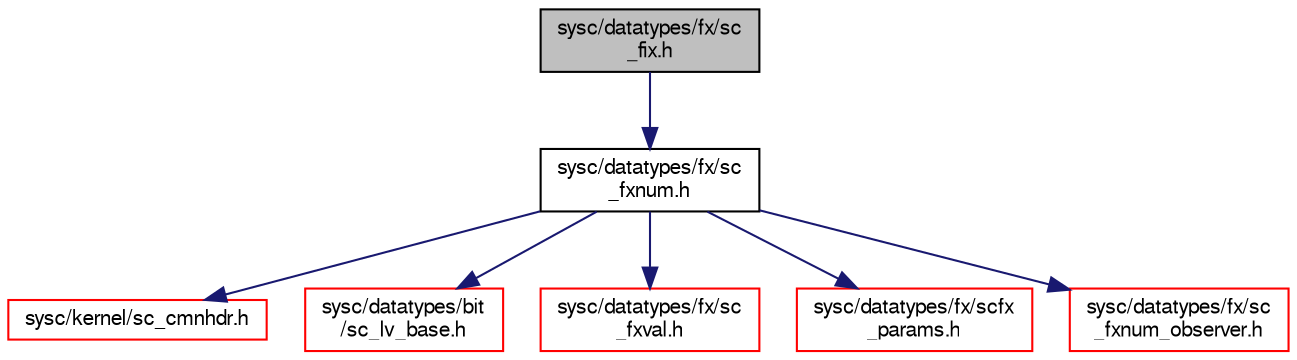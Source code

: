 digraph "sysc/datatypes/fx/sc_fix.h"
{
  edge [fontname="FreeSans",fontsize="10",labelfontname="FreeSans",labelfontsize="10"];
  node [fontname="FreeSans",fontsize="10",shape=record];
  Node0 [label="sysc/datatypes/fx/sc\l_fix.h",height=0.2,width=0.4,color="black", fillcolor="grey75", style="filled", fontcolor="black"];
  Node0 -> Node1 [color="midnightblue",fontsize="10",style="solid",fontname="FreeSans"];
  Node1 [label="sysc/datatypes/fx/sc\l_fxnum.h",height=0.2,width=0.4,color="black", fillcolor="white", style="filled",URL="$a00131.html"];
  Node1 -> Node2 [color="midnightblue",fontsize="10",style="solid",fontname="FreeSans"];
  Node2 [label="sysc/kernel/sc_cmnhdr.h",height=0.2,width=0.4,color="red", fillcolor="white", style="filled",URL="$a00224.html"];
  Node1 -> Node7 [color="midnightblue",fontsize="10",style="solid",fontname="FreeSans"];
  Node7 [label="sysc/datatypes/bit\l/sc_lv_base.h",height=0.2,width=0.4,color="red", fillcolor="white", style="filled",URL="$a00104.html"];
  Node1 -> Node61 [color="midnightblue",fontsize="10",style="solid",fontname="FreeSans"];
  Node61 [label="sysc/datatypes/fx/sc\l_fxval.h",height=0.2,width=0.4,color="red", fillcolor="white", style="filled",URL="$a00140.html"];
  Node1 -> Node65 [color="midnightblue",fontsize="10",style="solid",fontname="FreeSans"];
  Node65 [label="sysc/datatypes/fx/scfx\l_params.h",height=0.2,width=0.4,color="red", fillcolor="white", style="filled",URL="$a00161.html"];
  Node1 -> Node70 [color="midnightblue",fontsize="10",style="solid",fontname="FreeSans"];
  Node70 [label="sysc/datatypes/fx/sc\l_fxnum_observer.h",height=0.2,width=0.4,color="red", fillcolor="white", style="filled",URL="$a00134.html"];
}
